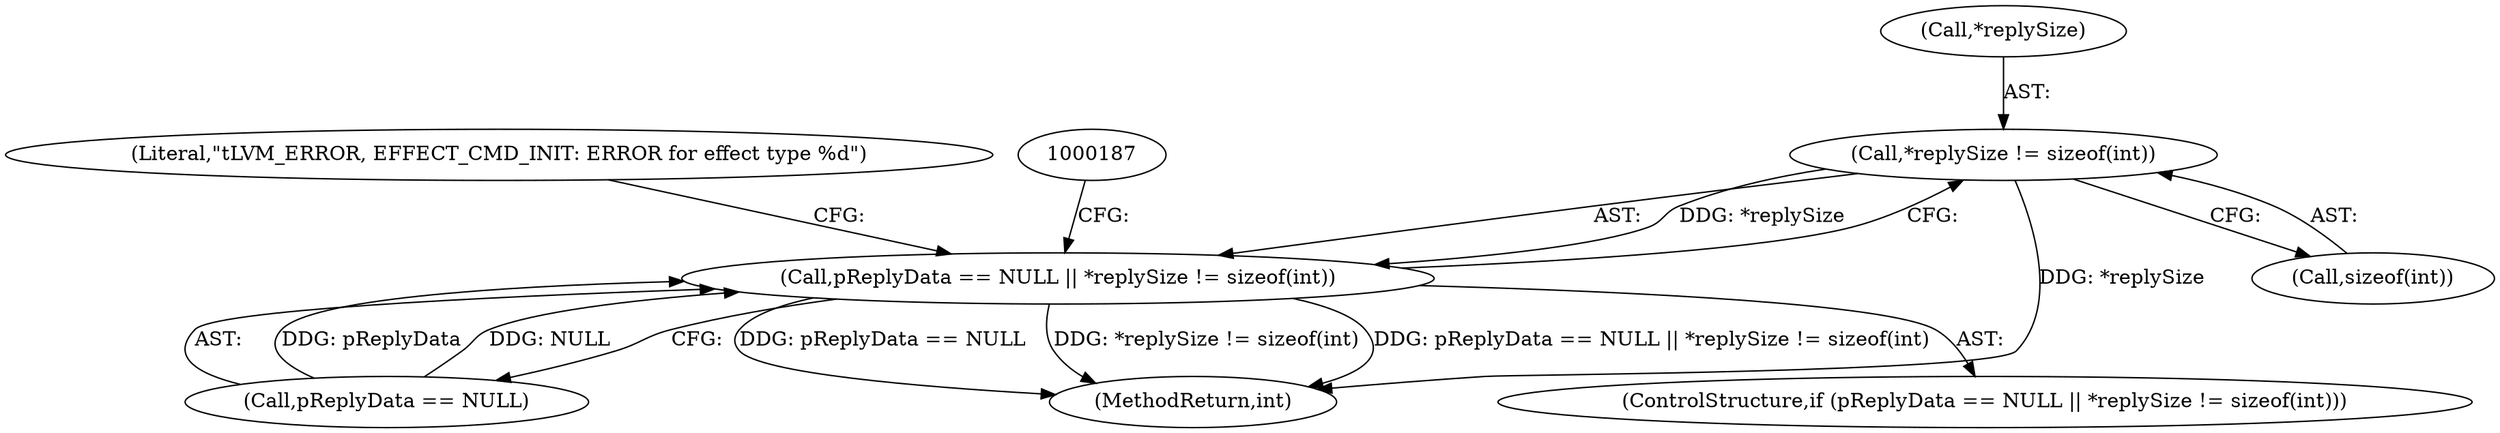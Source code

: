 digraph "0_Android_aeea52da00d210587fb3ed895de3d5f2e0264c88_4@API" {
"1000170" [label="(Call,*replySize != sizeof(int))"];
"1000166" [label="(Call,pReplyData == NULL || *replySize != sizeof(int))"];
"1001424" [label="(MethodReturn,int)"];
"1000170" [label="(Call,*replySize != sizeof(int))"];
"1000166" [label="(Call,pReplyData == NULL || *replySize != sizeof(int))"];
"1000173" [label="(Call,sizeof(int))"];
"1000167" [label="(Call,pReplyData == NULL)"];
"1000171" [label="(Call,*replySize)"];
"1000165" [label="(ControlStructure,if (pReplyData == NULL || *replySize != sizeof(int)))"];
"1000177" [label="(Literal,\"\tLVM_ERROR, EFFECT_CMD_INIT: ERROR for effect type %d\")"];
"1000170" -> "1000166"  [label="AST: "];
"1000170" -> "1000173"  [label="CFG: "];
"1000171" -> "1000170"  [label="AST: "];
"1000173" -> "1000170"  [label="AST: "];
"1000166" -> "1000170"  [label="CFG: "];
"1000170" -> "1001424"  [label="DDG: *replySize"];
"1000170" -> "1000166"  [label="DDG: *replySize"];
"1000166" -> "1000165"  [label="AST: "];
"1000166" -> "1000167"  [label="CFG: "];
"1000167" -> "1000166"  [label="AST: "];
"1000177" -> "1000166"  [label="CFG: "];
"1000187" -> "1000166"  [label="CFG: "];
"1000166" -> "1001424"  [label="DDG: pReplyData == NULL || *replySize != sizeof(int)"];
"1000166" -> "1001424"  [label="DDG: pReplyData == NULL"];
"1000166" -> "1001424"  [label="DDG: *replySize != sizeof(int)"];
"1000167" -> "1000166"  [label="DDG: pReplyData"];
"1000167" -> "1000166"  [label="DDG: NULL"];
}
